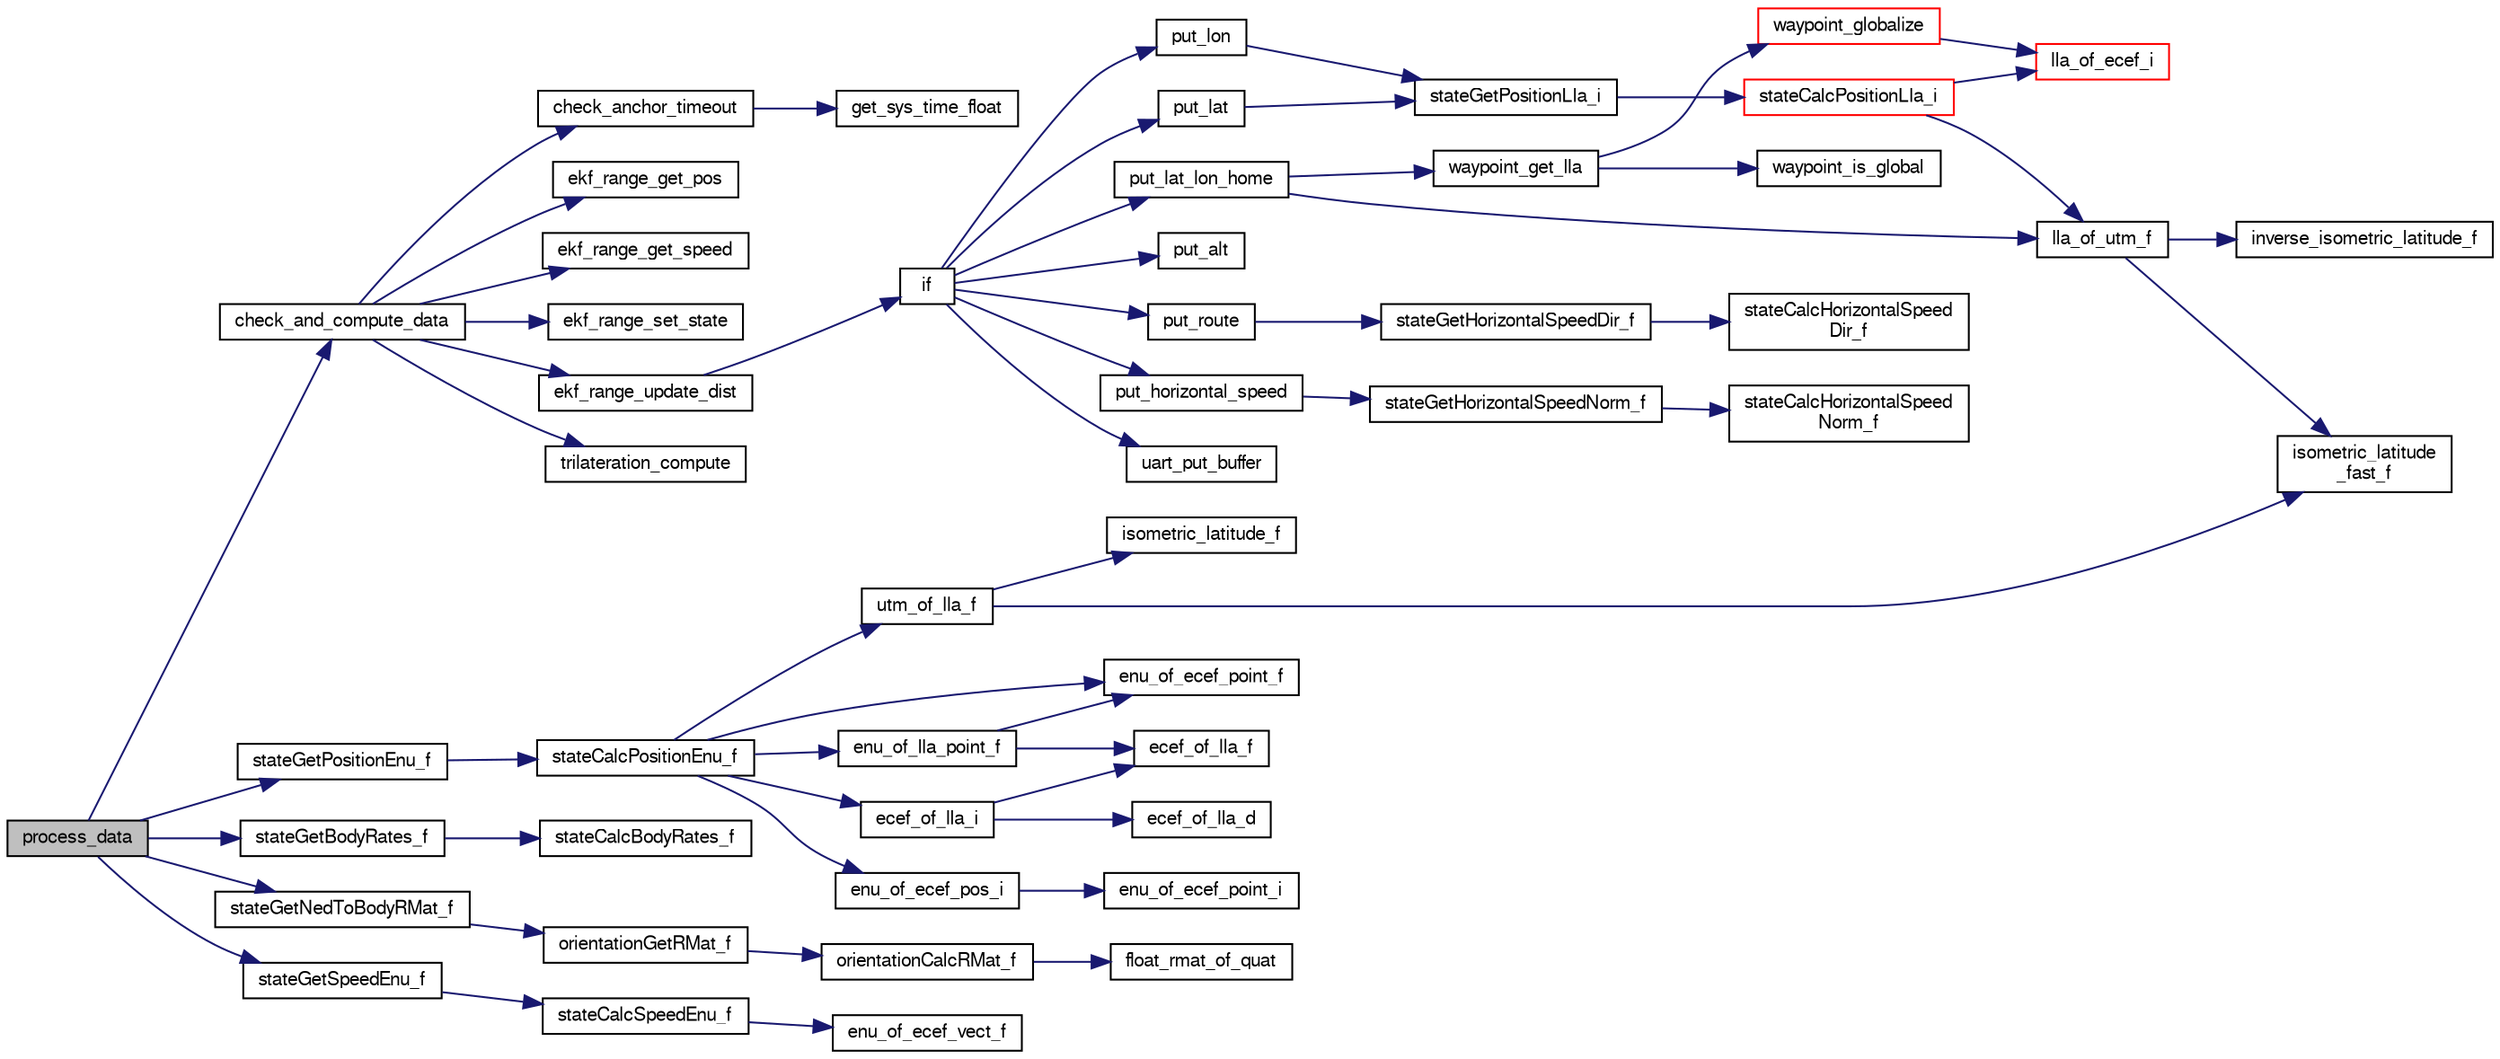 digraph "process_data"
{
  edge [fontname="FreeSans",fontsize="10",labelfontname="FreeSans",labelfontsize="10"];
  node [fontname="FreeSans",fontsize="10",shape=record];
  rankdir="LR";
  Node1 [label="process_data",height=0.2,width=0.4,color="black", fillcolor="grey75", style="filled", fontcolor="black"];
  Node1 -> Node2 [color="midnightblue",fontsize="10",style="solid",fontname="FreeSans"];
  Node2 [label="check_and_compute_data",height=0.2,width=0.4,color="black", fillcolor="white", style="filled",URL="$dw1000__arduino_8c.html#a61ebb26ab28d54f27878ffeb87febfe9",tooltip="check new data and compute with the proper algorithm "];
  Node2 -> Node3 [color="midnightblue",fontsize="10",style="solid",fontname="FreeSans"];
  Node3 [label="check_anchor_timeout",height=0.2,width=0.4,color="black", fillcolor="white", style="filled",URL="$dw1000__arduino_8c.html#ac69c33f1afdbddc93f4606fc40376644",tooltip="check timeout for each anchor "];
  Node3 -> Node4 [color="midnightblue",fontsize="10",style="solid",fontname="FreeSans"];
  Node4 [label="get_sys_time_float",height=0.2,width=0.4,color="black", fillcolor="white", style="filled",URL="$sys__time_8h.html#af486c2fb33d8d33645256a9970eb056e",tooltip="Get the time in seconds since startup. "];
  Node2 -> Node5 [color="midnightblue",fontsize="10",style="solid",fontname="FreeSans"];
  Node5 [label="ekf_range_get_pos",height=0.2,width=0.4,color="black", fillcolor="white", style="filled",URL="$ekf__range_8c.html#ad8541ea62f847f412b776bc09f925007",tooltip="Get current pos. "];
  Node2 -> Node6 [color="midnightblue",fontsize="10",style="solid",fontname="FreeSans"];
  Node6 [label="ekf_range_get_speed",height=0.2,width=0.4,color="black", fillcolor="white", style="filled",URL="$ekf__range_8c.html#a28c4ed56eb77d0de14cfa54c94e1fd6e",tooltip="Get current speed. "];
  Node2 -> Node7 [color="midnightblue",fontsize="10",style="solid",fontname="FreeSans"];
  Node7 [label="ekf_range_set_state",height=0.2,width=0.4,color="black", fillcolor="white", style="filled",URL="$ekf__range_8c.html#a05763c5cfa939dd7f360c86169223abf",tooltip="Set initial state vector. "];
  Node2 -> Node8 [color="midnightblue",fontsize="10",style="solid",fontname="FreeSans"];
  Node8 [label="ekf_range_update_dist",height=0.2,width=0.4,color="black", fillcolor="white", style="filled",URL="$ekf__range_8c.html#a6778974be3a678696790a30c04315a72",tooltip="correction step "];
  Node8 -> Node9 [color="midnightblue",fontsize="10",style="solid",fontname="FreeSans"];
  Node9 [label="if",height=0.2,width=0.4,color="black", fillcolor="white", style="filled",URL="$e__identification__fr_8c.html#a92cffae21318c1d983c63f3afa2a8d87"];
  Node9 -> Node10 [color="midnightblue",fontsize="10",style="solid",fontname="FreeSans"];
  Node10 [label="put_lat",height=0.2,width=0.4,color="black", fillcolor="white", style="filled",URL="$e__identification__fr_8c.html#abe4d49e345383266eb45de2d01dc9998"];
  Node10 -> Node11 [color="midnightblue",fontsize="10",style="solid",fontname="FreeSans"];
  Node11 [label="stateGetPositionLla_i",height=0.2,width=0.4,color="black", fillcolor="white", style="filled",URL="$group__state__position.html#ga99473409b740a26c0e2b9a5bd8e9defb",tooltip="Get position in LLA coordinates (int). "];
  Node11 -> Node12 [color="midnightblue",fontsize="10",style="solid",fontname="FreeSans"];
  Node12 [label="stateCalcPositionLla_i",height=0.2,width=0.4,color="red", fillcolor="white", style="filled",URL="$group__state__position.html#gad0fedf046f198eace06305e56fc7a0f8",tooltip="Calculate LLA (int) from any other available representation. "];
  Node12 -> Node13 [color="midnightblue",fontsize="10",style="solid",fontname="FreeSans"];
  Node13 [label="lla_of_ecef_i",height=0.2,width=0.4,color="red", fillcolor="white", style="filled",URL="$group__math__geodetic__int.html#gaea47a32071c2427f895fcb1df32c4e23",tooltip="Convert a ECEF to LLA. "];
  Node12 -> Node14 [color="midnightblue",fontsize="10",style="solid",fontname="FreeSans"];
  Node14 [label="lla_of_utm_f",height=0.2,width=0.4,color="black", fillcolor="white", style="filled",URL="$pprz__geodetic__float_8c.html#a30c2e47ec9a898079c04e8b08496b455"];
  Node14 -> Node15 [color="midnightblue",fontsize="10",style="solid",fontname="FreeSans"];
  Node15 [label="inverse_isometric_latitude_f",height=0.2,width=0.4,color="black", fillcolor="white", style="filled",URL="$pprz__geodetic__float_8c.html#a28b6e05c87f50f1e5290e36407095fb6"];
  Node14 -> Node16 [color="midnightblue",fontsize="10",style="solid",fontname="FreeSans"];
  Node16 [label="isometric_latitude\l_fast_f",height=0.2,width=0.4,color="black", fillcolor="white", style="filled",URL="$pprz__geodetic__float_8c.html#a21ea1b369f7d4abd984fb89c488dde24"];
  Node9 -> Node17 [color="midnightblue",fontsize="10",style="solid",fontname="FreeSans"];
  Node17 [label="put_lon",height=0.2,width=0.4,color="black", fillcolor="white", style="filled",URL="$e__identification__fr_8c.html#a58d75f9f286ae788eb5a93131c69b9cf"];
  Node17 -> Node11 [color="midnightblue",fontsize="10",style="solid",fontname="FreeSans"];
  Node9 -> Node18 [color="midnightblue",fontsize="10",style="solid",fontname="FreeSans"];
  Node18 [label="put_alt",height=0.2,width=0.4,color="black", fillcolor="white", style="filled",URL="$e__identification__fr_8c.html#af46aee3f4ea5943261ce0a748645d5ab"];
  Node9 -> Node19 [color="midnightblue",fontsize="10",style="solid",fontname="FreeSans"];
  Node19 [label="put_lat_lon_home",height=0.2,width=0.4,color="black", fillcolor="white", style="filled",URL="$e__identification__fr_8c.html#ab86f66c5c2a551aabe930fff3a5120d3"];
  Node19 -> Node14 [color="midnightblue",fontsize="10",style="solid",fontname="FreeSans"];
  Node19 -> Node20 [color="midnightblue",fontsize="10",style="solid",fontname="FreeSans"];
  Node20 [label="waypoint_get_lla",height=0.2,width=0.4,color="black", fillcolor="white", style="filled",URL="$subsystems_2navigation_2waypoints_8c.html#a2ed9112b04893275873729d03176f490",tooltip="Get LLA coordinates of waypoint. "];
  Node20 -> Node21 [color="midnightblue",fontsize="10",style="solid",fontname="FreeSans"];
  Node21 [label="waypoint_globalize",height=0.2,width=0.4,color="red", fillcolor="white", style="filled",URL="$subsystems_2navigation_2waypoints_8c.html#a10acece8582506367e9e9df3694bf31b",tooltip="update global LLA coordinates from its ENU coordinates "];
  Node21 -> Node13 [color="midnightblue",fontsize="10",style="solid",fontname="FreeSans"];
  Node20 -> Node22 [color="midnightblue",fontsize="10",style="solid",fontname="FreeSans"];
  Node22 [label="waypoint_is_global",height=0.2,width=0.4,color="black", fillcolor="white", style="filled",URL="$subsystems_2navigation_2waypoints_8c.html#a4f584367219ec09db0e1df24c85e7a1b"];
  Node9 -> Node23 [color="midnightblue",fontsize="10",style="solid",fontname="FreeSans"];
  Node23 [label="put_route",height=0.2,width=0.4,color="black", fillcolor="white", style="filled",URL="$e__identification__fr_8c.html#ad697ac22d1fafd997a6033c81aac40c9"];
  Node23 -> Node24 [color="midnightblue",fontsize="10",style="solid",fontname="FreeSans"];
  Node24 [label="stateGetHorizontalSpeedDir_f",height=0.2,width=0.4,color="black", fillcolor="white", style="filled",URL="$group__state__velocity.html#ga6f8b83126a235daea584aa9ce97f7fac",tooltip="Get dir of horizontal ground speed (float). "];
  Node24 -> Node25 [color="midnightblue",fontsize="10",style="solid",fontname="FreeSans"];
  Node25 [label="stateCalcHorizontalSpeed\lDir_f",height=0.2,width=0.4,color="black", fillcolor="white", style="filled",URL="$group__state__velocity.html#gad9b7b6ea39d5a4ee3e824f97204c4bb5"];
  Node9 -> Node26 [color="midnightblue",fontsize="10",style="solid",fontname="FreeSans"];
  Node26 [label="put_horizontal_speed",height=0.2,width=0.4,color="black", fillcolor="white", style="filled",URL="$e__identification__fr_8c.html#ad38b113b8c749a0ad70f3226ce4be6c8"];
  Node26 -> Node27 [color="midnightblue",fontsize="10",style="solid",fontname="FreeSans"];
  Node27 [label="stateGetHorizontalSpeedNorm_f",height=0.2,width=0.4,color="black", fillcolor="white", style="filled",URL="$group__state__velocity.html#ga1396b84069296dc0353f25281a472c08",tooltip="Get norm of horizontal ground speed (float). "];
  Node27 -> Node28 [color="midnightblue",fontsize="10",style="solid",fontname="FreeSans"];
  Node28 [label="stateCalcHorizontalSpeed\lNorm_f",height=0.2,width=0.4,color="black", fillcolor="white", style="filled",URL="$group__state__velocity.html#ga990849172b82f2e3bc1ab9da2395c9c4"];
  Node9 -> Node29 [color="midnightblue",fontsize="10",style="solid",fontname="FreeSans"];
  Node29 [label="uart_put_buffer",height=0.2,width=0.4,color="black", fillcolor="white", style="filled",URL="$chibios_2mcu__periph_2uart__arch_8c.html#aafe5af02ef8bf915fcd76d39896174a3",tooltip="Uart transmit buffer implementation. "];
  Node2 -> Node30 [color="midnightblue",fontsize="10",style="solid",fontname="FreeSans"];
  Node30 [label="trilateration_compute",height=0.2,width=0.4,color="black", fillcolor="white", style="filled",URL="$trilateration_8c.html#a97f0436650276f98507bed287f66f0c6",tooltip="Compute trilateration based on the latest measurments. "];
  Node1 -> Node31 [color="midnightblue",fontsize="10",style="solid",fontname="FreeSans"];
  Node31 [label="stateGetBodyRates_f",height=0.2,width=0.4,color="black", fillcolor="white", style="filled",URL="$group__state__rate.html#ga086f10e8804f8e95ace9a2b1cd26a66c",tooltip="Get vehicle body angular rate (float). "];
  Node31 -> Node32 [color="midnightblue",fontsize="10",style="solid",fontname="FreeSans"];
  Node32 [label="stateCalcBodyRates_f",height=0.2,width=0.4,color="black", fillcolor="white", style="filled",URL="$group__state__rate.html#ga52294469408c263566a43c4c903cb3ca"];
  Node1 -> Node33 [color="midnightblue",fontsize="10",style="solid",fontname="FreeSans"];
  Node33 [label="stateGetNedToBodyRMat_f",height=0.2,width=0.4,color="black", fillcolor="white", style="filled",URL="$group__state__attitude.html#ga6eb4f715759518e5703890eca116ce8d",tooltip="Get vehicle body attitude rotation matrix (float). "];
  Node33 -> Node34 [color="midnightblue",fontsize="10",style="solid",fontname="FreeSans"];
  Node34 [label="orientationGetRMat_f",height=0.2,width=0.4,color="black", fillcolor="white", style="filled",URL="$group__math__orientation__representation.html#gadad1660d6ec48c67423b76622ce80b51",tooltip="Get vehicle body attitude rotation matrix (float). "];
  Node34 -> Node35 [color="midnightblue",fontsize="10",style="solid",fontname="FreeSans"];
  Node35 [label="orientationCalcRMat_f",height=0.2,width=0.4,color="black", fillcolor="white", style="filled",URL="$group__math__orientation__representation.html#ga3394d93b976378bb5c9ddea8d7960eeb"];
  Node35 -> Node36 [color="midnightblue",fontsize="10",style="solid",fontname="FreeSans"];
  Node36 [label="float_rmat_of_quat",height=0.2,width=0.4,color="black", fillcolor="white", style="filled",URL="$group__math__algebra__float.html#ga4f32e245bb37ef9fdf43872080f63fbc"];
  Node1 -> Node37 [color="midnightblue",fontsize="10",style="solid",fontname="FreeSans"];
  Node37 [label="stateGetPositionEnu_f",height=0.2,width=0.4,color="black", fillcolor="white", style="filled",URL="$group__state__position.html#ga545d479db45e1a9711e59736b6d1309b",tooltip="Get position in local ENU coordinates (float). "];
  Node37 -> Node38 [color="midnightblue",fontsize="10",style="solid",fontname="FreeSans"];
  Node38 [label="stateCalcPositionEnu_f",height=0.2,width=0.4,color="black", fillcolor="white", style="filled",URL="$group__state__position.html#ga718066acd9581365ca5c2aacb29130fd"];
  Node38 -> Node39 [color="midnightblue",fontsize="10",style="solid",fontname="FreeSans"];
  Node39 [label="enu_of_ecef_point_f",height=0.2,width=0.4,color="black", fillcolor="white", style="filled",URL="$pprz__geodetic__float_8c.html#a2a82ebdce90a3e41d54f72c5e787fcd0"];
  Node38 -> Node40 [color="midnightblue",fontsize="10",style="solid",fontname="FreeSans"];
  Node40 [label="enu_of_ecef_pos_i",height=0.2,width=0.4,color="black", fillcolor="white", style="filled",URL="$group__math__geodetic__int.html#ga710a45725431766f0a003ba93cb58a11",tooltip="Convert a ECEF position to local ENU. "];
  Node40 -> Node41 [color="midnightblue",fontsize="10",style="solid",fontname="FreeSans"];
  Node41 [label="enu_of_ecef_point_i",height=0.2,width=0.4,color="black", fillcolor="white", style="filled",URL="$group__math__geodetic__int.html#ga85bcbfc73a43b120465422ec55647573",tooltip="Convert a point from ECEF to local ENU. "];
  Node38 -> Node42 [color="midnightblue",fontsize="10",style="solid",fontname="FreeSans"];
  Node42 [label="enu_of_lla_point_f",height=0.2,width=0.4,color="black", fillcolor="white", style="filled",URL="$pprz__geodetic__float_8c.html#ab8d5cb7292ea74802e7a94e265c0703a"];
  Node42 -> Node43 [color="midnightblue",fontsize="10",style="solid",fontname="FreeSans"];
  Node43 [label="ecef_of_lla_f",height=0.2,width=0.4,color="black", fillcolor="white", style="filled",URL="$pprz__geodetic__float_8c.html#a65bc5ba8b61d014ca659035759cc001c"];
  Node42 -> Node39 [color="midnightblue",fontsize="10",style="solid",fontname="FreeSans"];
  Node38 -> Node44 [color="midnightblue",fontsize="10",style="solid",fontname="FreeSans"];
  Node44 [label="ecef_of_lla_i",height=0.2,width=0.4,color="black", fillcolor="white", style="filled",URL="$group__math__geodetic__int.html#ga386f7bf340618bf1454ca2a3b5086100",tooltip="Convert a LLA to ECEF. "];
  Node44 -> Node43 [color="midnightblue",fontsize="10",style="solid",fontname="FreeSans"];
  Node44 -> Node45 [color="midnightblue",fontsize="10",style="solid",fontname="FreeSans"];
  Node45 [label="ecef_of_lla_d",height=0.2,width=0.4,color="black", fillcolor="white", style="filled",URL="$group__math__geodetic__double.html#gae6608c48696daebf3382f08e655028d9"];
  Node38 -> Node46 [color="midnightblue",fontsize="10",style="solid",fontname="FreeSans"];
  Node46 [label="utm_of_lla_f",height=0.2,width=0.4,color="black", fillcolor="white", style="filled",URL="$pprz__geodetic__float_8c.html#af99d4775df518f30b741b49c26eceedd"];
  Node46 -> Node47 [color="midnightblue",fontsize="10",style="solid",fontname="FreeSans"];
  Node47 [label="isometric_latitude_f",height=0.2,width=0.4,color="black", fillcolor="white", style="filled",URL="$pprz__geodetic__float_8c.html#a25c5bd31de0ea0d0caf14a0d217ad3ea"];
  Node46 -> Node16 [color="midnightblue",fontsize="10",style="solid",fontname="FreeSans"];
  Node1 -> Node48 [color="midnightblue",fontsize="10",style="solid",fontname="FreeSans"];
  Node48 [label="stateGetSpeedEnu_f",height=0.2,width=0.4,color="black", fillcolor="white", style="filled",URL="$group__state__velocity.html#ga8e7f86fe83bd1b767f9c5016ed245822",tooltip="Get ground speed in local ENU coordinates (float). "];
  Node48 -> Node49 [color="midnightblue",fontsize="10",style="solid",fontname="FreeSans"];
  Node49 [label="stateCalcSpeedEnu_f",height=0.2,width=0.4,color="black", fillcolor="white", style="filled",URL="$group__state__velocity.html#ga2f7eff6a1ac5d75adf7f70803be06483"];
  Node49 -> Node50 [color="midnightblue",fontsize="10",style="solid",fontname="FreeSans"];
  Node50 [label="enu_of_ecef_vect_f",height=0.2,width=0.4,color="black", fillcolor="white", style="filled",URL="$pprz__geodetic__float_8c.html#ac44c5ea35811dcd7f50fb3741d0c12ad"];
}
